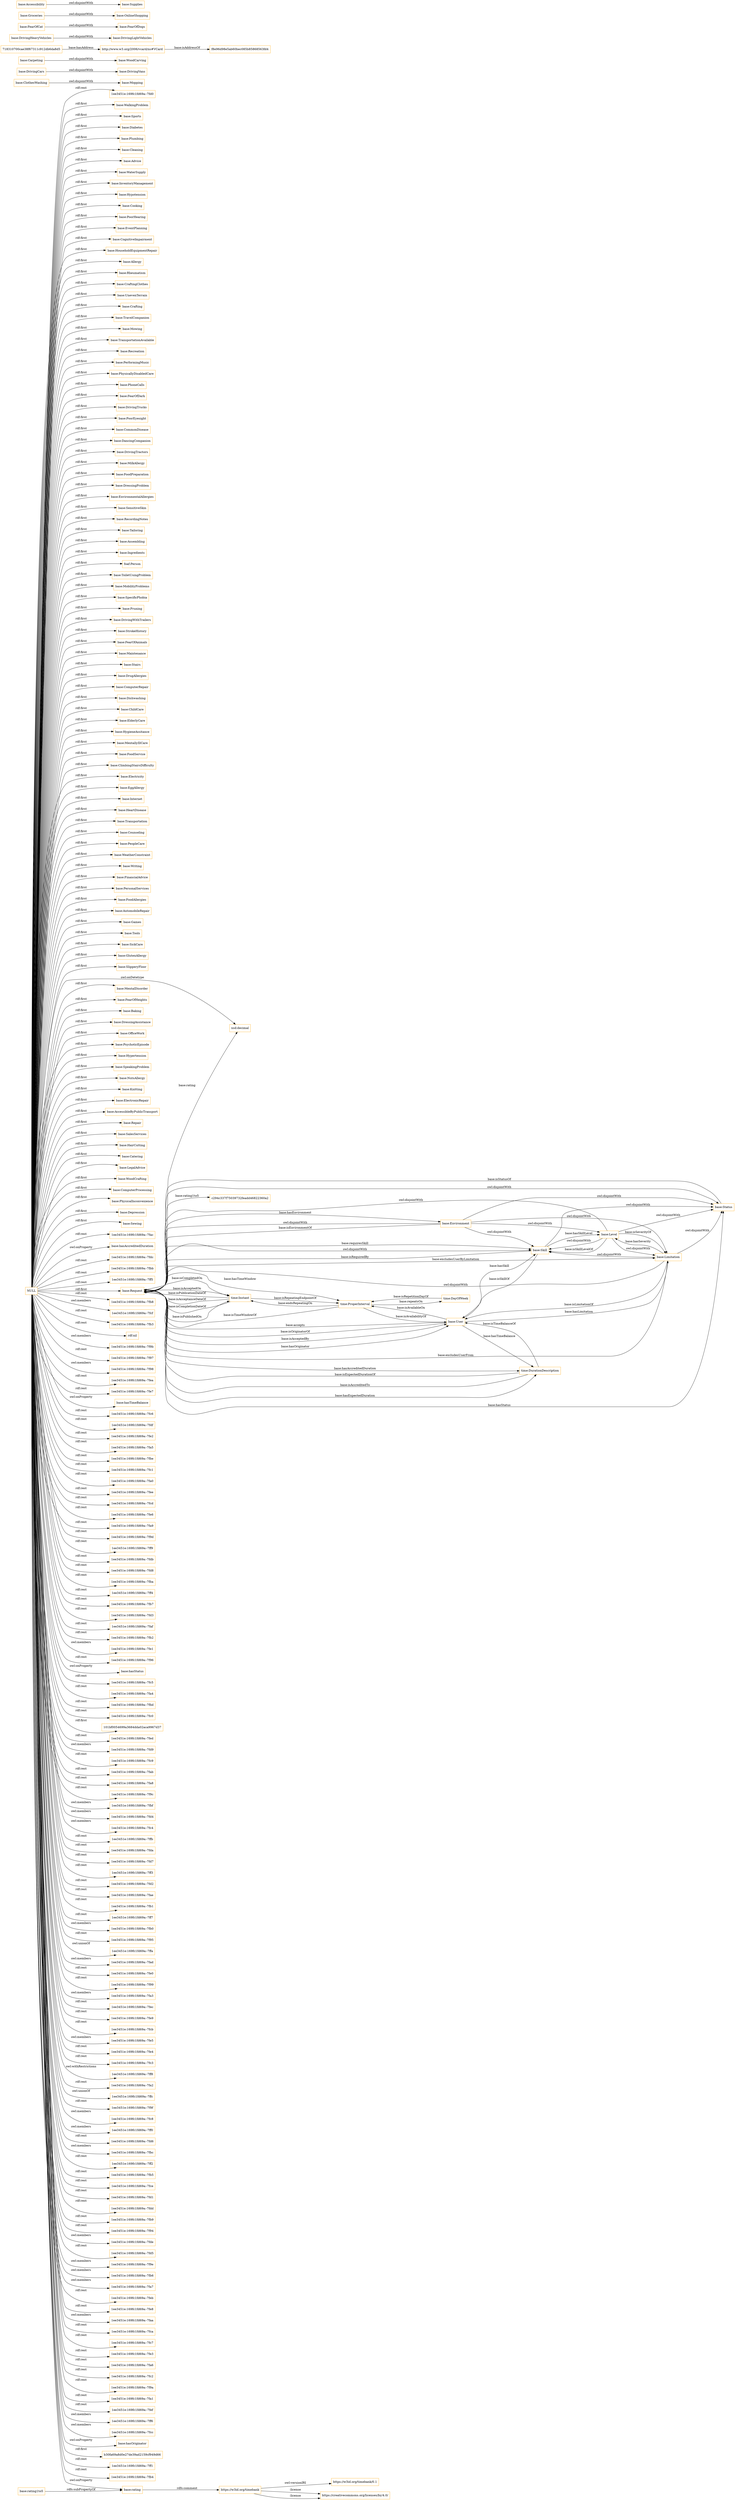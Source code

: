 digraph ar2dtool_diagram { 
rankdir=LR;
size="1501"
node [shape = rectangle, color="orange"]; "base:WalkingProblem" "base:Sports" "base:Mopping" "base:Diabetes" "base:Plumbing" "base:Cleaning" "base:Advice" "base:DrivingCars" "base:WaterSupply" "base:InventoryManagement" "base:Hypotension" "base:Cooking" "base:PoorHearing" "base:EventPlanning" "base:CognitiveImpairment" "time:Instant" "base:HouseholdEquipmentRepair" "base:Allergy" "base:Rheumatism" "time:DayOfWeek" "base:CraftingClothes" "base:UnevenTerrain" "base:Crafting" "base:Carpeting" "f8e96d98e5ab60bec085b85868563fd4" "base:DrivingHeavyVehicles" "time:ProperInterval" "base:TravelCompanion" "base:Mowing" "base:TransportationAvailable" "base:Recreation" "base:PerformingMusic" "base:PhysicallyDisabledCare" "base:PhoneCalls" "base:FearOfDark" "base:DrivingTrucks" "718310700cae38f67311c912db6da8d5" "base:PoorEyesight" "base:CommonDisease" "base:DancingCompanion" "base:DrivingTractors" "base:FearOfDogs" "base:MilkAllergy" "base:Groceries" "base:FoodPreparation" "base:DressingProblem" "base:EnvironmentalAllergies" "base:SensitiveSkin" "base:RecordingNotes" "base:Tailoring" "base:Assembling" "base:Level" "base:Ingredients" "foaf:Person" "base:ToiletUsingProblem" "base:Limitation" "base:MobilityProblems" "base:SpecificPhobia" "base:Pruning" "base:DrivingWithTrailers" "base:StrokeHistory" "base:WoodCarving" "base:FearOfAnimals" "base:Maintenance" "base:User" "base:Stairs" "base:DrugAllergies" "base:ComputerRepair" "base:Dishwashing" "base:ChildCare" "base:DrivingVans" "base:ClothesWashing" "base:Accessibility" "base:ElderlyCare" "base:OnlineShopping" "base:HygieneAssitance" "base:MentallyIllCare" "base:Environment" "base:FoodService" "base:ClimbingStairsDifficulty" "base:Electricity" "base:EggAllergy" "base:Internet" "base:HeartDisease" "time:DurationDescription" "base:Transportation" "base:Status" "base:Counseling" "base:PeopleCare" "base:WeatherConstraint" "base:Writing" "base:FinancialAdvice" "base:PersonalServices" "base:FoodAllergies" "base:AutomobileRepair" "base:Games" "base:Tools" "base:SickCare" "http://www.w3.org/2006/vcard/ns#VCard" "base:GlutenAllergy" "base:FearOfCat" "base:SlipperyFloor" "base:Request" "base:MentalDisorder" "base:FearOfHeights" "base:Baking" "base:DrivingLightVehicles" "base:DressingAssistance" "base:OfficeWork" "base:PsychoticEpisode" "base:Hypertension" "base:SpeakingProblem" "base:NutsAllergy" "base:Knitting" "base:ElectronicRepair" "base:AccessibleByPublicTransport" "base:Repair" "base:SalesServices" "base:Skill" "base:Supplies" "base:HairCutting" "base:Catering" "base:LegalAdvice" "base:WoodCrafting" "base:ComputerProcessing" "base:PhysicalInconvenience" "base:Depression" "base:Sewing" ; /*classes style*/
	"base:Groceries" -> "base:OnlineShopping" [ label = "owl:disjointWith" ];
	"base:Limitation" -> "base:Status" [ label = "owl:disjointWith" ];
	"base:Limitation" -> "base:Skill" [ label = "owl:disjointWith" ];
	"base:Limitation" -> "base:Request" [ label = "owl:disjointWith" ];
	"base:Request" -> "base:Status" [ label = "owl:disjointWith" ];
	"base:Request" -> "base:Skill" [ label = "owl:disjointWith" ];
	"base:Carpeting" -> "base:WoodCarving" [ label = "owl:disjointWith" ];
	"base:FearOfCat" -> "base:FearOfDogs" [ label = "owl:disjointWith" ];
	"base:DrivingHeavyVehicles" -> "base:DrivingLightVehicles" [ label = "owl:disjointWith" ];
	"base:Accessibility" -> "base:Supplies" [ label = "owl:disjointWith" ];
	"base:Skill" -> "base:Status" [ label = "owl:disjointWith" ];
	"base:rating1to5" -> "base:rating" [ label = "rdfs:subPropertyOf" ];
	"NULL" -> "1ee3451e:169fc1fd69a:-7fac" [ label = "rdf:rest" ];
	"NULL" -> "base:hasAccreditedDuration" [ label = "owl:onProperty" ];
	"NULL" -> "1ee3451e:169fc1fd69a:-7fdc" [ label = "rdf:rest" ];
	"NULL" -> "base:MentallyIllCare" [ label = "rdf:first" ];
	"NULL" -> "1ee3451e:169fc1fd69a:-7fbb" [ label = "rdf:rest" ];
	"NULL" -> "1ee3451e:169fc1fd69a:-7ff5" [ label = "rdf:rest" ];
	"NULL" -> "1ee3451e:169fc1fd69a:-7fb8" [ label = "rdf:rest" ];
	"NULL" -> "1ee3451e:169fc1fd69a:-7fcf" [ label = "owl:members" ];
	"NULL" -> "base:FearOfHeights" [ label = "rdf:first" ];
	"NULL" -> "1ee3451e:169fc1fd69a:-7fb3" [ label = "rdf:rest" ];
	"NULL" -> "base:DressingAssistance" [ label = "rdf:first" ];
	"NULL" -> "base:RecordingNotes" [ label = "rdf:first" ];
	"NULL" -> "base:AutomobileRepair" [ label = "rdf:first" ];
	"NULL" -> "rdf:nil" [ label = "rdf:rest" ];
	"NULL" -> "base:SalesServices" [ label = "rdf:first" ];
	"NULL" -> "base:HygieneAssitance" [ label = "rdf:first" ];
	"NULL" -> "1ee3451e:169fc1fd69a:-7f9b" [ label = "owl:members" ];
	"NULL" -> "1ee3451e:169fc1fd69a:-7f97" [ label = "rdf:rest" ];
	"NULL" -> "base:Pruning" [ label = "rdf:first" ];
	"NULL" -> "1ee3451e:169fc1fd69a:-7f98" [ label = "owl:members" ];
	"NULL" -> "base:Tools" [ label = "rdf:first" ];
	"NULL" -> "1ee3451e:169fc1fd69a:-7fea" [ label = "rdf:rest" ];
	"NULL" -> "1ee3451e:169fc1fd69a:-7fe7" [ label = "rdf:rest" ];
	"NULL" -> "base:hasTimeBalance" [ label = "owl:onProperty" ];
	"NULL" -> "1ee3451e:169fc1fd69a:-7fc6" [ label = "rdf:rest" ];
	"NULL" -> "base:StrokeHistory" [ label = "rdf:first" ];
	"NULL" -> "1ee3451e:169fc1fd69a:-7fdf" [ label = "rdf:rest" ];
	"NULL" -> "1ee3451e:169fc1fd69a:-7fe2" [ label = "rdf:rest" ];
	"NULL" -> "1ee3451e:169fc1fd69a:-7fa5" [ label = "rdf:rest" ];
	"NULL" -> "1ee3451e:169fc1fd69a:-7fbe" [ label = "rdf:rest" ];
	"NULL" -> "base:OfficeWork" [ label = "rdf:first" ];
	"NULL" -> "1ee3451e:169fc1fd69a:-7fc1" [ label = "rdf:rest" ];
	"NULL" -> "base:Assembling" [ label = "rdf:first" ];
	"NULL" -> "base:Sewing" [ label = "rdf:first" ];
	"NULL" -> "1ee3451e:169fc1fd69a:-7fa0" [ label = "rdf:rest" ];
	"NULL" -> "1ee3451e:169fc1fd69a:-7fee" [ label = "rdf:rest" ];
	"NULL" -> "base:DrivingTrucks" [ label = "rdf:first" ];
	"NULL" -> "1ee3451e:169fc1fd69a:-7fcd" [ label = "rdf:rest" ];
	"NULL" -> "base:NutsAllergy" [ label = "rdf:first" ];
	"NULL" -> "base:Recreation" [ label = "rdf:first" ];
	"NULL" -> "1ee3451e:169fc1fd69a:-7fe6" [ label = "rdf:rest" ];
	"NULL" -> "1ee3451e:169fc1fd69a:-7fa9" [ label = "rdf:rest" ];
	"NULL" -> "base:Electricity" [ label = "rdf:first" ];
	"NULL" -> "1ee3451e:169fc1fd69a:-7f9d" [ label = "rdf:rest" ];
	"NULL" -> "base:FoodService" [ label = "rdf:first" ];
	"NULL" -> "base:Games" [ label = "rdf:first" ];
	"NULL" -> "base:Sports" [ label = "rdf:first" ];
	"NULL" -> "base:AccessibleByPublicTransport" [ label = "rdf:first" ];
	"NULL" -> "base:Cooking" [ label = "rdf:first" ];
	"NULL" -> "base:Transportation" [ label = "rdf:first" ];
	"NULL" -> "base:ClimbingStairsDifficulty" [ label = "rdf:first" ];
	"NULL" -> "base:EnvironmentalAllergies" [ label = "rdf:first" ];
	"NULL" -> "base:FoodPreparation" [ label = "rdf:first" ];
	"NULL" -> "1ee3451e:169fc1fd69a:-7ff9" [ label = "rdf:rest" ];
	"NULL" -> "base:SlipperyFloor" [ label = "rdf:first" ];
	"NULL" -> "1ee3451e:169fc1fd69a:-7fdb" [ label = "rdf:rest" ];
	"NULL" -> "base:DrivingWithTrailers" [ label = "rdf:first" ];
	"NULL" -> "1ee3451e:169fc1fd69a:-7fd8" [ label = "rdf:rest" ];
	"NULL" -> "1ee3451e:169fc1fd69a:-7fba" [ label = "rdf:rest" ];
	"NULL" -> "1ee3451e:169fc1fd69a:-7ff4" [ label = "rdf:rest" ];
	"NULL" -> "1ee3451e:169fc1fd69a:-7fb7" [ label = "rdf:rest" ];
	"NULL" -> "1ee3451e:169fc1fd69a:-7fd3" [ label = "rdf:rest" ];
	"NULL" -> "1ee3451e:169fc1fd69a:-7faf" [ label = "rdf:rest" ];
	"NULL" -> "base:Diabetes" [ label = "rdf:first" ];
	"NULL" -> "1ee3451e:169fc1fd69a:-7fb2" [ label = "rdf:rest" ];
	"NULL" -> "base:Plumbing" [ label = "rdf:first" ];
	"NULL" -> "1ee3451e:169fc1fd69a:-7fe1" [ label = "owl:members" ];
	"NULL" -> "1ee3451e:169fc1fd69a:-7f96" [ label = "rdf:rest" ];
	"NULL" -> "base:MobilityProblems" [ label = "rdf:first" ];
	"NULL" -> "base:SpecificPhobia" [ label = "rdf:first" ];
	"NULL" -> "base:hasStatus" [ label = "owl:onProperty" ];
	"NULL" -> "base:Knitting" [ label = "rdf:first" ];
	"NULL" -> "base:ElderlyCare" [ label = "rdf:first" ];
	"NULL" -> "1ee3451e:169fc1fd69a:-7fc5" [ label = "rdf:rest" ];
	"NULL" -> "base:Rheumatism" [ label = "rdf:first" ];
	"NULL" -> "base:Ingredients" [ label = "rdf:first" ];
	"NULL" -> "1ee3451e:169fc1fd69a:-7fa4" [ label = "rdf:rest" ];
	"NULL" -> "1ee3451e:169fc1fd69a:-7fbd" [ label = "rdf:rest" ];
	"NULL" -> "1ee3451e:169fc1fd69a:-7fc0" [ label = "rdf:rest" ];
	"NULL" -> "101bf0054699a3684dda02aca9967d37" [ label = "rdf:first" ];
	"NULL" -> "1ee3451e:169fc1fd69a:-7fed" [ label = "rdf:rest" ];
	"NULL" -> "base:WaterSupply" [ label = "rdf:first" ];
	"NULL" -> "base:Maintenance" [ label = "rdf:first" ];
	"NULL" -> "1ee3451e:169fc1fd69a:-7fd9" [ label = "owl:members" ];
	"NULL" -> "base:Allergy" [ label = "rdf:first" ];
	"NULL" -> "1ee3451e:169fc1fd69a:-7fc9" [ label = "rdf:rest" ];
	"NULL" -> "1ee3451e:169fc1fd69a:-7fab" [ label = "rdf:rest" ];
	"NULL" -> "1ee3451e:169fc1fd69a:-7fa8" [ label = "rdf:rest" ];
	"NULL" -> "base:SpeakingProblem" [ label = "rdf:first" ];
	"NULL" -> "1ee3451e:169fc1fd69a:-7f9c" [ label = "rdf:rest" ];
	"NULL" -> "base:DressingProblem" [ label = "rdf:first" ];
	"NULL" -> "1ee3451e:169fc1fd69a:-7fbf" [ label = "owl:members" ];
	"NULL" -> "base:PoorEyesight" [ label = "rdf:first" ];
	"NULL" -> "base:WeatherConstraint" [ label = "rdf:first" ];
	"NULL" -> "base:EventPlanning" [ label = "rdf:first" ];
	"NULL" -> "base:HeartDisease" [ label = "rdf:first" ];
	"NULL" -> "base:DrivingTractors" [ label = "rdf:first" ];
	"NULL" -> "1ee3451e:169fc1fd69a:-7fd4" [ label = "owl:members" ];
	"NULL" -> "1ee3451e:169fc1fd69a:-7fc4" [ label = "owl:members" ];
	"NULL" -> "1ee3451e:169fc1fd69a:-7ffb" [ label = "rdf:rest" ];
	"NULL" -> "base:LegalAdvice" [ label = "rdf:first" ];
	"NULL" -> "1ee3451e:169fc1fd69a:-7fda" [ label = "rdf:rest" ];
	"NULL" -> "base:Writing" [ label = "rdf:first" ];
	"NULL" -> "base:CognitiveImpairment" [ label = "rdf:first" ];
	"NULL" -> "base:FearOfAnimals" [ label = "rdf:first" ];
	"NULL" -> "1ee3451e:169fc1fd69a:-7fd7" [ label = "rdf:rest" ];
	"NULL" -> "base:TransportationAvailable" [ label = "rdf:first" ];
	"NULL" -> "1ee3451e:169fc1fd69a:-7ff3" [ label = "rdf:rest" ];
	"NULL" -> "base:MilkAllergy" [ label = "rdf:first" ];
	"NULL" -> "1ee3451e:169fc1fd69a:-7fd2" [ label = "rdf:rest" ];
	"NULL" -> "1ee3451e:169fc1fd69a:-7fae" [ label = "rdf:rest" ];
	"NULL" -> "1ee3451e:169fc1fd69a:-7fb1" [ label = "rdf:rest" ];
	"NULL" -> "base:ChildCare" [ label = "rdf:first" ];
	"NULL" -> "base:Depression" [ label = "rdf:first" ];
	"NULL" -> "base:ElectronicRepair" [ label = "rdf:first" ];
	"NULL" -> "1ee3451e:169fc1fd69a:-7ff7" [ label = "rdf:rest" ];
	"NULL" -> "1ee3451e:169fc1fd69a:-7fb0" [ label = "owl:members" ];
	"NULL" -> "1ee3451e:169fc1fd69a:-7f95" [ label = "rdf:rest" ];
	"NULL" -> "base:Dishwashing" [ label = "rdf:first" ];
	"NULL" -> "1ee3451e:169fc1fd69a:-7ffa" [ label = "owl:unionOf" ];
	"NULL" -> "base:PhysicalInconvenience" [ label = "rdf:first" ];
	"NULL" -> "base:PoorHearing" [ label = "rdf:first" ];
	"NULL" -> "base:InventoryManagement" [ label = "rdf:first" ];
	"NULL" -> "base:ToiletUsingProblem" [ label = "rdf:first" ];
	"NULL" -> "1ee3451e:169fc1fd69a:-7fad" [ label = "owl:members" ];
	"NULL" -> "base:Advice" [ label = "rdf:first" ];
	"NULL" -> "1ee3451e:169fc1fd69a:-7fe0" [ label = "rdf:rest" ];
	"NULL" -> "1ee3451e:169fc1fd69a:-7f99" [ label = "rdf:rest" ];
	"NULL" -> "base:Stairs" [ label = "rdf:first" ];
	"NULL" -> "1ee3451e:169fc1fd69a:-7fa3" [ label = "owl:members" ];
	"NULL" -> "1ee3451e:169fc1fd69a:-7fec" [ label = "rdf:rest" ];
	"NULL" -> "1ee3451e:169fc1fd69a:-7fe9" [ label = "rdf:rest" ];
	"NULL" -> "1ee3451e:169fc1fd69a:-7fcb" [ label = "rdf:rest" ];
	"NULL" -> "1ee3451e:169fc1fd69a:-7fe5" [ label = "owl:members" ];
	"NULL" -> "base:Hypertension" [ label = "rdf:first" ];
	"NULL" -> "1ee3451e:169fc1fd69a:-7fe4" [ label = "rdf:rest" ];
	"NULL" -> "1ee3451e:169fc1fd69a:-7fc3" [ label = "rdf:rest" ];
	"NULL" -> "1ee3451e:169fc1fd69a:-7ff8" [ label = "owl:withRestrictions" ];
	"NULL" -> "base:TravelCompanion" [ label = "rdf:first" ];
	"NULL" -> "1ee3451e:169fc1fd69a:-7fa2" [ label = "rdf:rest" ];
	"NULL" -> "base:Counseling" [ label = "rdf:first" ];
	"NULL" -> "base:PerformingMusic" [ label = "rdf:first" ];
	"NULL" -> "base:PeopleCare" [ label = "rdf:first" ];
	"NULL" -> "base:Hypotension" [ label = "rdf:first" ];
	"NULL" -> "1ee3451e:169fc1fd69a:-7ffc" [ label = "owl:unionOf" ];
	"NULL" -> "base:MentalDisorder" [ label = "rdf:first" ];
	"NULL" -> "base:EggAllergy" [ label = "rdf:first" ];
	"NULL" -> "1ee3451e:169fc1fd69a:-7f9f" [ label = "rdf:rest" ];
	"NULL" -> "1ee3451e:169fc1fd69a:-7fc8" [ label = "owl:members" ];
	"NULL" -> "base:WoodCrafting" [ label = "rdf:first" ];
	"NULL" -> "1ee3451e:169fc1fd69a:-7ff0" [ label = "owl:members" ];
	"NULL" -> "base:ComputerProcessing" [ label = "rdf:first" ];
	"NULL" -> "base:UnevenTerrain" [ label = "rdf:first" ];
	"NULL" -> "base:FearOfDark" [ label = "rdf:first" ];
	"NULL" -> "1ee3451e:169fc1fd69a:-7fd6" [ label = "rdf:rest" ];
	"NULL" -> "1ee3451e:169fc1fd69a:-7fbc" [ label = "owl:members" ];
	"NULL" -> "base:FoodAllergies" [ label = "rdf:first" ];
	"NULL" -> "1ee3451e:169fc1fd69a:-7ff2" [ label = "rdf:rest" ];
	"NULL" -> "1ee3451e:169fc1fd69a:-7fb5" [ label = "rdf:rest" ];
	"NULL" -> "base:DrugAllergies" [ label = "rdf:first" ];
	"NULL" -> "foaf:Person" [ label = "rdf:first" ];
	"NULL" -> "1ee3451e:169fc1fd69a:-7fce" [ label = "rdf:rest" ];
	"NULL" -> "base:Baking" [ label = "rdf:first" ];
	"NULL" -> "1ee3451e:169fc1fd69a:-7fd1" [ label = "rdf:rest" ];
	"NULL" -> "base:Tailoring" [ label = "rdf:first" ];
	"NULL" -> "base:SensitiveSkin" [ label = "rdf:first" ];
	"NULL" -> "base:SickCare" [ label = "rdf:first" ];
	"NULL" -> "1ee3451e:169fc1fd69a:-7fdd" [ label = "rdf:rest" ];
	"NULL" -> "base:DancingCompanion" [ label = "rdf:first" ];
	"NULL" -> "base:Request" [ label = "rdf:first" ];
	"NULL" -> "base:HairCutting" [ label = "rdf:first" ];
	"NULL" -> "1ee3451e:169fc1fd69a:-7fb9" [ label = "rdf:rest" ];
	"NULL" -> "base:FinancialAdvice" [ label = "rdf:first" ];
	"NULL" -> "1ee3451e:169fc1fd69a:-7f94" [ label = "rdf:rest" ];
	"NULL" -> "1ee3451e:169fc1fd69a:-7fde" [ label = "owl:members" ];
	"NULL" -> "1ee3451e:169fc1fd69a:-7fd5" [ label = "rdf:rest" ];
	"NULL" -> "base:CraftingClothes" [ label = "rdf:first" ];
	"NULL" -> "1ee3451e:169fc1fd69a:-7f9e" [ label = "owl:members" ];
	"NULL" -> "base:Internet" [ label = "rdf:first" ];
	"NULL" -> "base:GlutenAllergy" [ label = "rdf:first" ];
	"NULL" -> "1ee3451e:169fc1fd69a:-7fb6" [ label = "owl:members" ];
	"NULL" -> "1ee3451e:169fc1fd69a:-7fa7" [ label = "owl:members" ];
	"NULL" -> "1ee3451e:169fc1fd69a:-7feb" [ label = "rdf:rest" ];
	"NULL" -> "base:PhysicallyDisabledCare" [ label = "rdf:first" ];
	"NULL" -> "base:PsychoticEpisode" [ label = "rdf:first" ];
	"NULL" -> "1ee3451e:169fc1fd69a:-7fe8" [ label = "rdf:rest" ];
	"NULL" -> "1ee3451e:169fc1fd69a:-7faa" [ label = "owl:members" ];
	"NULL" -> "1ee3451e:169fc1fd69a:-7fca" [ label = "rdf:rest" ];
	"NULL" -> "base:Mowing" [ label = "rdf:first" ];
	"NULL" -> "1ee3451e:169fc1fd69a:-7fc7" [ label = "rdf:rest" ];
	"NULL" -> "1ee3451e:169fc1fd69a:-7fe3" [ label = "rdf:rest" ];
	"NULL" -> "1ee3451e:169fc1fd69a:-7fa6" [ label = "rdf:rest" ];
	"NULL" -> "1ee3451e:169fc1fd69a:-7fc2" [ label = "rdf:rest" ];
	"NULL" -> "1ee3451e:169fc1fd69a:-7f9a" [ label = "rdf:rest" ];
	"NULL" -> "base:Crafting" [ label = "rdf:first" ];
	"NULL" -> "1ee3451e:169fc1fd69a:-7fa1" [ label = "rdf:rest" ];
	"NULL" -> "1ee3451e:169fc1fd69a:-7fef" [ label = "rdf:rest" ];
	"NULL" -> "1ee3451e:169fc1fd69a:-7ff6" [ label = "owl:members" ];
	"NULL" -> "base:Cleaning" [ label = "rdf:first" ];
	"NULL" -> "base:CommonDisease" [ label = "rdf:first" ];
	"NULL" -> "1ee3451e:169fc1fd69a:-7fcc" [ label = "owl:members" ];
	"NULL" -> "xsd:decimal" [ label = "owl:onDatatype" ];
	"NULL" -> "base:WalkingProblem" [ label = "rdf:first" ];
	"NULL" -> "base:Repair" [ label = "rdf:first" ];
	"NULL" -> "base:ComputerRepair" [ label = "rdf:first" ];
	"NULL" -> "base:PersonalServices" [ label = "rdf:first" ];
	"NULL" -> "base:rating" [ label = "owl:onProperty" ];
	"NULL" -> "base:hasOriginator" [ label = "owl:onProperty" ];
	"NULL" -> "b30fa69a8d0e27de39ad2159cf949d66" [ label = "rdf:first" ];
	"NULL" -> "1ee3451e:169fc1fd69a:-7ff1" [ label = "rdf:rest" ];
	"NULL" -> "1ee3451e:169fc1fd69a:-7fb4" [ label = "rdf:rest" ];
	"NULL" -> "base:PhoneCalls" [ label = "rdf:first" ];
	"NULL" -> "base:Catering" [ label = "rdf:first" ];
	"NULL" -> "1ee3451e:169fc1fd69a:-7fd0" [ label = "rdf:rest" ];
	"NULL" -> "base:HouseholdEquipmentRepair" [ label = "rdf:first" ];
	"base:DrivingCars" -> "base:DrivingVans" [ label = "owl:disjointWith" ];
	"https://w3id.org/timebank" -> "https://creativecommons.org/licenses/by/4.0/" [ label = ":license" ];
	"https://w3id.org/timebank" -> "https://w3id.org/timebank/0.1" [ label = "owl:versionIRI" ];
	"https://w3id.org/timebank" -> "https://creativecommons.org/licenses/by/4.0/" [ label = ":license" ];
	"base:Level" -> "base:Status" [ label = "owl:disjointWith" ];
	"base:Level" -> "base:Skill" [ label = "owl:disjointWith" ];
	"base:Level" -> "base:Request" [ label = "owl:disjointWith" ];
	"base:Level" -> "base:Limitation" [ label = "owl:disjointWith" ];
	"base:ClothesWashing" -> "base:Mopping" [ label = "owl:disjointWith" ];
	"base:rating" -> "https://w3id.org/timebank" [ label = "rdfs:comment" ];
	"base:Environment" -> "base:Status" [ label = "owl:disjointWith" ];
	"base:Environment" -> "base:Skill" [ label = "owl:disjointWith" ];
	"base:Environment" -> "base:Request" [ label = "owl:disjointWith" ];
	"base:Environment" -> "base:Limitation" [ label = "owl:disjointWith" ];
	"base:Environment" -> "base:Level" [ label = "owl:disjointWith" ];
	"time:Instant" -> "base:Request" [ label = "base:isPublicationDateOf" ];
	"base:Level" -> "base:Limitation" [ label = "base:isSeverityOf" ];
	"time:ProperInterval" -> "time:Instant" [ label = "base:endsRepeatingOn" ];
	"time:ProperInterval" -> "base:Request" [ label = "base:isTimeWindowOf" ];
	"base:Request" -> "time:Instant" [ label = "base:isPublishedOn" ];
	"base:Request" -> "time:ProperInterval" [ label = "base:hasTimeWindow" ];
	"base:Skill" -> "base:User" [ label = "base:isSkillOf" ];
	"time:Instant" -> "time:ProperInterval" [ label = "base:isRepeatingEndpointOf" ];
	"base:Request" -> "time:Instant" [ label = "base:isCompletedOn" ];
	"base:Request" -> "base:Environment" [ label = "base:hasEnvironment" ];
	"base:Request" -> "xsd:decimal" [ label = "base:rating" ];
	"base:Level" -> "base:Skill" [ label = "base:isSkillLevelOf" ];
	"base:User" -> "base:Skill" [ label = "base:hasSkill" ];
	"base:Request" -> "time:DurationDescription" [ label = "base:hasAccreditedDuration" ];
	"base:User" -> "base:Request" [ label = "base:accepts" ];
	"time:Instant" -> "base:Request" [ label = "base:isAcceptanceDateOf" ];
	"base:Limitation" -> "base:User" [ label = "base:isLimitationOf" ];
	"http://www.w3.org/2006/vcard/ns#VCard" -> "f8e96d98e5ab60bec085b85868563fd4" [ label = "base:isAddressOf" ];
	"base:User" -> "time:DurationDescription" [ label = "base:hasTimeBalance" ];
	"base:User" -> "base:Request" [ label = "base:isOriginatorOf" ];
	"time:DurationDescription" -> "base:User" [ label = "base:isTimeBalanceOf" ];
	"base:Request" -> "base:Skill" [ label = "base:requiresSkill" ];
	"time:DurationDescription" -> "base:Request" [ label = "base:isExpectedDurationOf" ];
	"time:DayOfWeek" -> "time:ProperInterval" [ label = "base:isRepetitionDayOf" ];
	"base:Request" -> "base:Limitation" [ label = "base:excludesUserByLimitation" ];
	"base:Environment" -> "base:Request" [ label = "base:isEnvironmentOf" ];
	"base:Limitation" -> "base:Level" [ label = "base:hasSeverity" ];
	"base:Status" -> "base:Request" [ label = "base:isStatusOf" ];
	"base:Request" -> "base:User" [ label = "base:isAcceptedBy" ];
	"base:Request" -> "base:Status" [ label = "base:hasStatus" ];
	"time:ProperInterval" -> "base:User" [ label = "base:isAvailabilityOf" ];
	"time:ProperInterval" -> "time:DayOfWeek" [ label = "base:repeatsOn" ];
	"base:Limitation" -> "base:Request" [ label = "base:excludesUserFrom" ];
	"base:Request" -> "time:Instant" [ label = "base:isAcceptedOn" ];
	"base:Skill" -> "base:Request" [ label = "base:isRequiredBy" ];
	"base:User" -> "time:ProperInterval" [ label = "base:isAvailableOn" ];
	"base:Request" -> "time:DurationDescription" [ label = "base:hasExpectedDuration" ];
	"base:User" -> "base:Limitation" [ label = "base:hasLimitation" ];
	"time:Instant" -> "base:Request" [ label = "base:isCompletionDateOf" ];
	"718310700cae38f67311c912db6da8d5" -> "http://www.w3.org/2006/vcard/ns#VCard" [ label = "base:hasAddress" ];
	"base:Request" -> "c294c337f75039732feadd46822360a2" [ label = "base:rating1to5" ];
	"base:Request" -> "base:User" [ label = "base:hasOriginator" ];
	"time:DurationDescription" -> "base:Request" [ label = "base:isAccreditedTo" ];
	"base:Skill" -> "base:Level" [ label = "base:hasSkillLevel" ];

}
